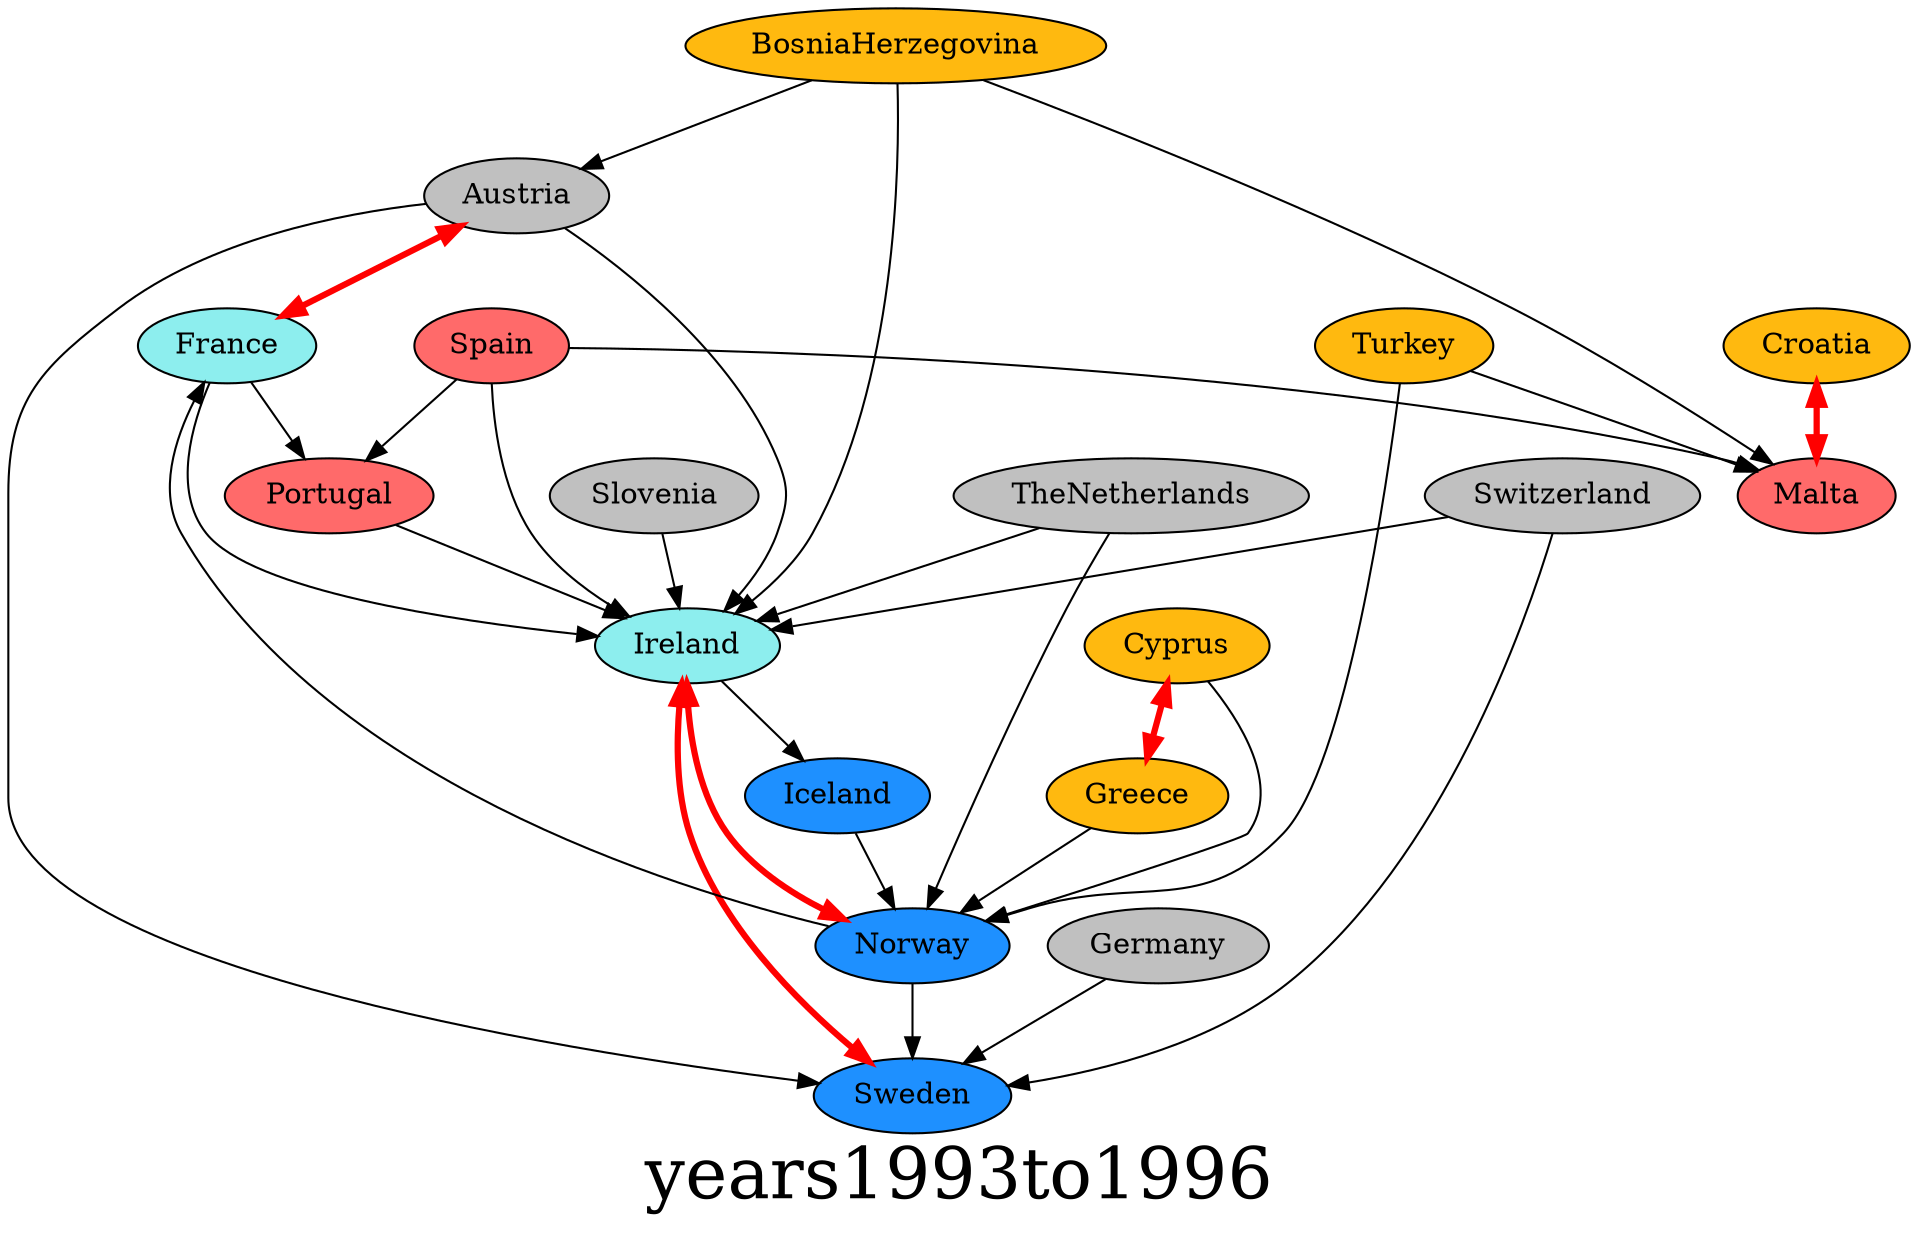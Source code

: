 digraph{ graph [label=years1993to1996, fontsize=34]; Austria [style=filled,fillcolor=gray]; France [style=filled,fillcolor=darkslategray2]; Austria [style=filled,fillcolor=gray]; Ireland [style=filled,fillcolor=darkslategray2]; Austria [style=filled,fillcolor=gray]; Sweden [style=filled,fillcolor=dodgerblue]; BosniaHerzegovina [style=filled,fillcolor=darkgoldenrod1]; Austria [style=filled,fillcolor=gray]; BosniaHerzegovina [style=filled,fillcolor=darkgoldenrod1]; Ireland [style=filled,fillcolor=darkslategray2]; BosniaHerzegovina [style=filled,fillcolor=darkgoldenrod1]; Malta [style=filled,fillcolor=indianred1]; Croatia [style=filled,fillcolor=darkgoldenrod1]; Malta [style=filled,fillcolor=indianred1]; Cyprus [style=filled,fillcolor=darkgoldenrod1]; Greece [style=filled,fillcolor=darkgoldenrod1]; Cyprus [style=filled,fillcolor=darkgoldenrod1]; Norway [style=filled,fillcolor=dodgerblue]; France [style=filled,fillcolor=darkslategray2]; Austria [style=filled,fillcolor=gray]; France [style=filled,fillcolor=darkslategray2]; Ireland [style=filled,fillcolor=darkslategray2]; France [style=filled,fillcolor=darkslategray2]; Portugal [style=filled,fillcolor=indianred1]; Germany [style=filled,fillcolor=gray]; Sweden [style=filled,fillcolor=dodgerblue]; Greece [style=filled,fillcolor=darkgoldenrod1]; Cyprus [style=filled,fillcolor=darkgoldenrod1]; Greece [style=filled,fillcolor=darkgoldenrod1]; Norway [style=filled,fillcolor=dodgerblue]; Iceland [style=filled,fillcolor=dodgerblue]; Norway [style=filled,fillcolor=dodgerblue]; Ireland [style=filled,fillcolor=darkslategray2]; Iceland [style=filled,fillcolor=dodgerblue]; Ireland [style=filled,fillcolor=darkslategray2]; Norway [style=filled,fillcolor=dodgerblue]; Ireland [style=filled,fillcolor=darkslategray2]; Sweden [style=filled,fillcolor=dodgerblue]; Malta [style=filled,fillcolor=indianred1]; Croatia [style=filled,fillcolor=darkgoldenrod1]; Norway [style=filled,fillcolor=dodgerblue]; France [style=filled,fillcolor=darkslategray2]; Norway [style=filled,fillcolor=dodgerblue]; Ireland [style=filled,fillcolor=darkslategray2]; Norway [style=filled,fillcolor=dodgerblue]; Sweden [style=filled,fillcolor=dodgerblue]; Portugal [style=filled,fillcolor=indianred1]; Ireland [style=filled,fillcolor=darkslategray2]; Slovenia [style=filled,fillcolor=gray]; Ireland [style=filled,fillcolor=darkslategray2]; Spain [style=filled,fillcolor=indianred1]; Ireland [style=filled,fillcolor=darkslategray2]; Spain [style=filled,fillcolor=indianred1]; Malta [style=filled,fillcolor=indianred1]; Spain [style=filled,fillcolor=indianred1]; Portugal [style=filled,fillcolor=indianred1]; Sweden [style=filled,fillcolor=dodgerblue]; Ireland [style=filled,fillcolor=darkslategray2]; Switzerland [style=filled,fillcolor=gray]; Ireland [style=filled,fillcolor=darkslategray2]; Switzerland [style=filled,fillcolor=gray]; Sweden [style=filled,fillcolor=dodgerblue]; TheNetherlands [style=filled,fillcolor=gray]; Ireland [style=filled,fillcolor=darkslategray2]; TheNetherlands [style=filled,fillcolor=gray]; Norway [style=filled,fillcolor=dodgerblue]; Turkey [style=filled,fillcolor=darkgoldenrod1]; Malta [style=filled,fillcolor=indianred1]; Turkey [style=filled,fillcolor=darkgoldenrod1]; Norway [style=filled,fillcolor=dodgerblue]; Austria->France [dir=both color=red penwidth=3];Croatia->Malta [dir=both color=red penwidth=3];Cyprus->Greece [dir=both color=red penwidth=3];Ireland->Norway [dir=both color=red penwidth=3];Ireland->Sweden [dir=both color=red penwidth=3];Austria->Ireland;Austria->Sweden;BosniaHerzegovina->Austria;BosniaHerzegovina->Ireland;BosniaHerzegovina->Malta;Cyprus->Norway;France->Ireland;France->Portugal;Germany->Sweden;Greece->Norway;Iceland->Norway;Ireland->Iceland;Norway->France;Norway->Sweden;Portugal->Ireland;Slovenia->Ireland;Spain->Ireland;Spain->Malta;Spain->Portugal;Switzerland->Ireland;Switzerland->Sweden;TheNetherlands->Ireland;TheNetherlands->Norway;Turkey->Malta;Turkey->Norway;}
